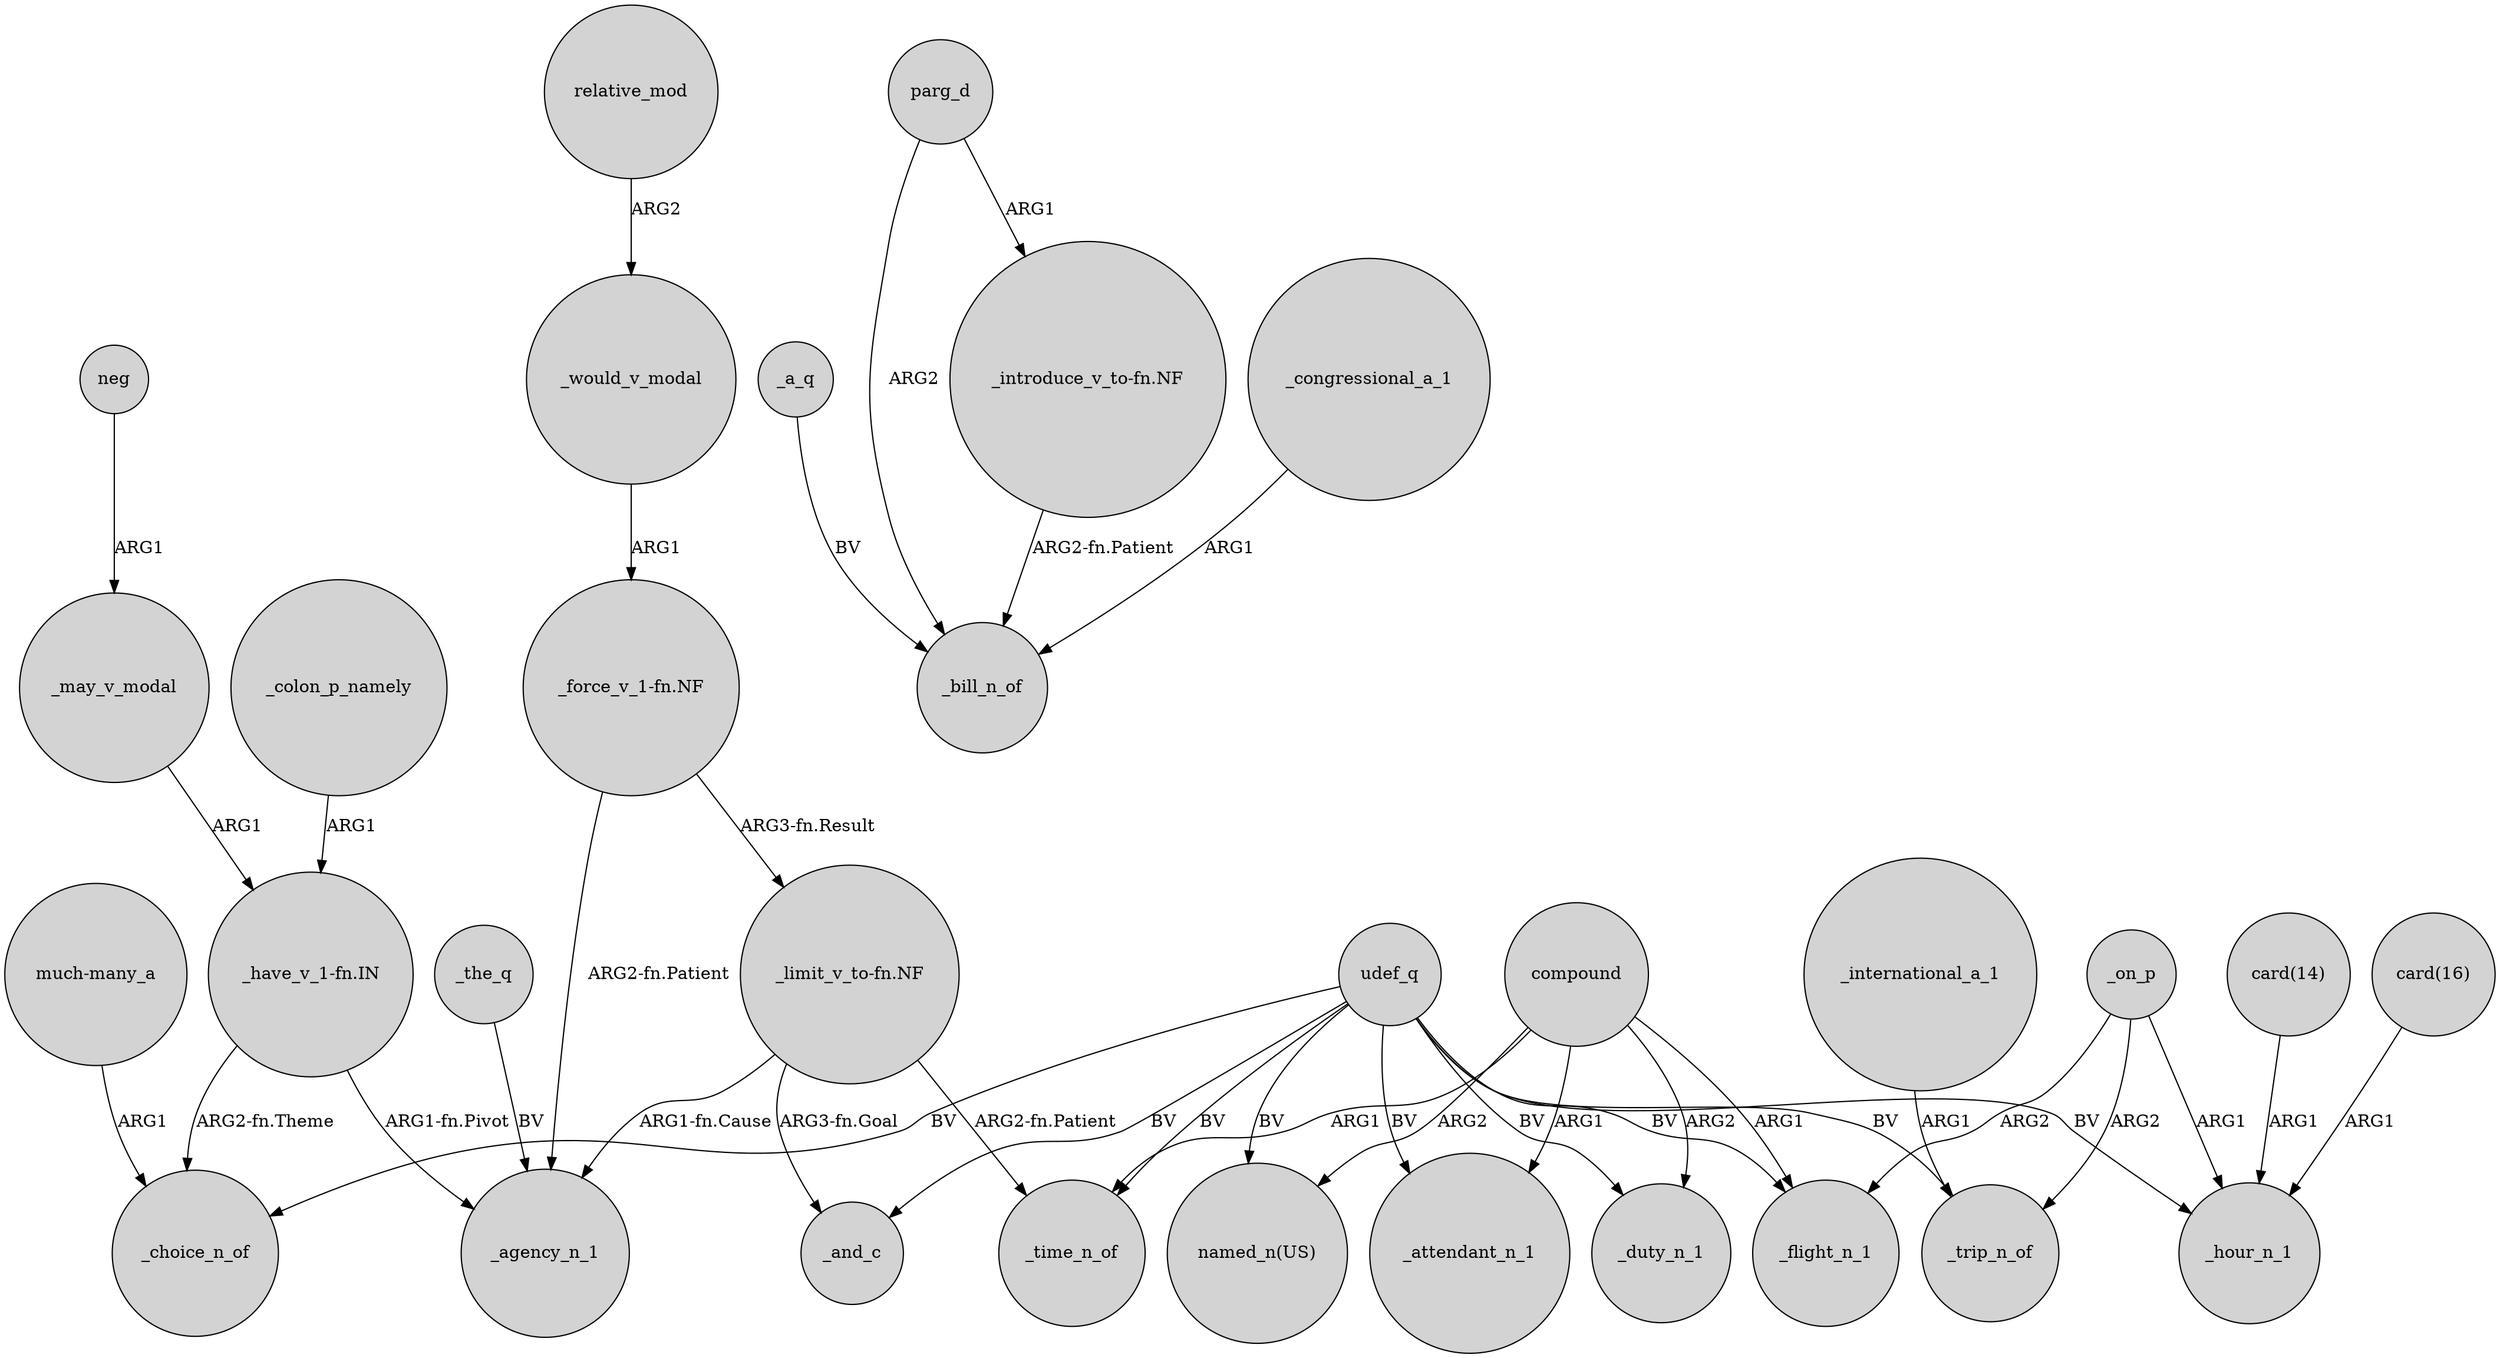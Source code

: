 digraph {
	node [shape=circle style=filled]
	"_have_v_1-fn.IN" -> _choice_n_of [label="ARG2-fn.Theme"]
	_the_q -> _agency_n_1 [label=BV]
	"_force_v_1-fn.NF" -> "_limit_v_to-fn.NF" [label="ARG3-fn.Result"]
	udef_q -> "named_n(US)" [label=BV]
	compound -> _time_n_of [label=ARG1]
	_international_a_1 -> _trip_n_of [label=ARG1]
	"_limit_v_to-fn.NF" -> _time_n_of [label="ARG2-fn.Patient"]
	_a_q -> _bill_n_of [label=BV]
	"_introduce_v_to-fn.NF" -> _bill_n_of [label="ARG2-fn.Patient"]
	udef_q -> _flight_n_1 [label=BV]
	neg -> _may_v_modal [label=ARG1]
	compound -> _flight_n_1 [label=ARG1]
	udef_q -> _hour_n_1 [label=BV]
	_on_p -> _trip_n_of [label=ARG2]
	_may_v_modal -> "_have_v_1-fn.IN" [label=ARG1]
	relative_mod -> _would_v_modal [label=ARG2]
	"_have_v_1-fn.IN" -> _agency_n_1 [label="ARG1-fn.Pivot"]
	parg_d -> _bill_n_of [label=ARG2]
	compound -> "named_n(US)" [label=ARG2]
	_congressional_a_1 -> _bill_n_of [label=ARG1]
	"_force_v_1-fn.NF" -> _agency_n_1 [label="ARG2-fn.Patient"]
	_on_p -> _hour_n_1 [label=ARG1]
	udef_q -> _choice_n_of [label=BV]
	"much-many_a" -> _choice_n_of [label=ARG1]
	"_limit_v_to-fn.NF" -> _agency_n_1 [label="ARG1-fn.Cause"]
	_would_v_modal -> "_force_v_1-fn.NF" [label=ARG1]
	_on_p -> _flight_n_1 [label=ARG2]
	_colon_p_namely -> "_have_v_1-fn.IN" [label=ARG1]
	udef_q -> _attendant_n_1 [label=BV]
	udef_q -> _time_n_of [label=BV]
	"card(14)" -> _hour_n_1 [label=ARG1]
	udef_q -> _trip_n_of [label=BV]
	parg_d -> "_introduce_v_to-fn.NF" [label=ARG1]
	"card(16)" -> _hour_n_1 [label=ARG1]
	udef_q -> _duty_n_1 [label=BV]
	compound -> _attendant_n_1 [label=ARG1]
	"_limit_v_to-fn.NF" -> _and_c [label="ARG3-fn.Goal"]
	udef_q -> _and_c [label=BV]
	compound -> _duty_n_1 [label=ARG2]
}
